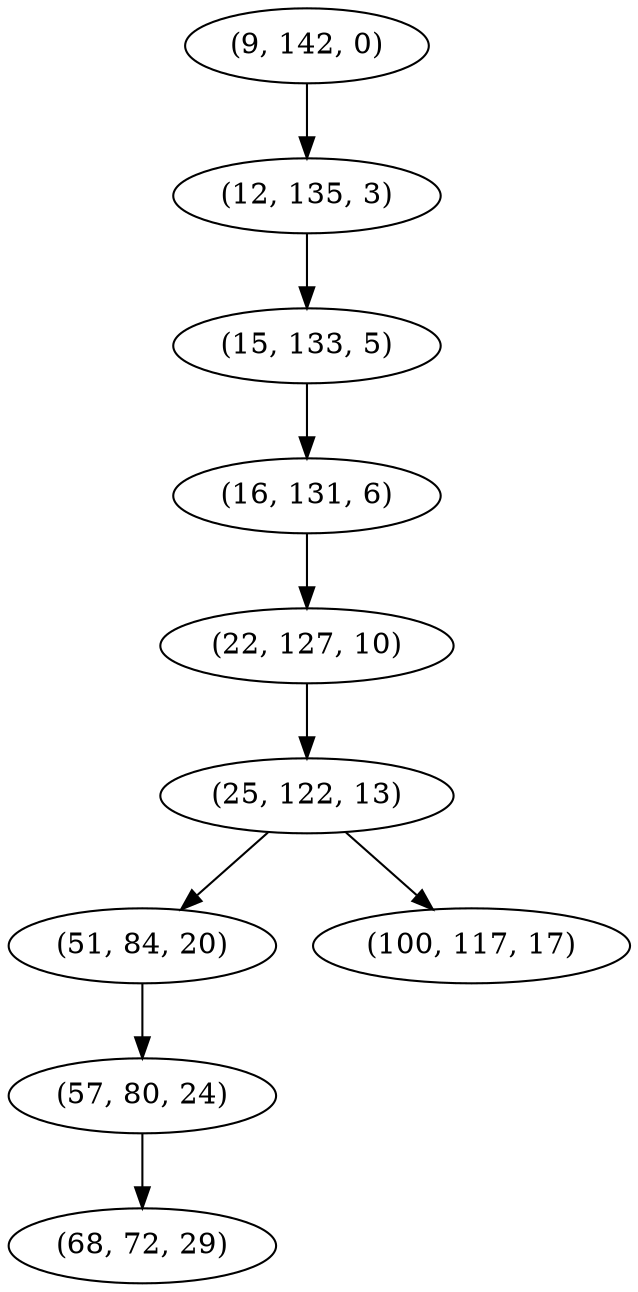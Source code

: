 digraph tree {
    "(9, 142, 0)";
    "(12, 135, 3)";
    "(15, 133, 5)";
    "(16, 131, 6)";
    "(22, 127, 10)";
    "(25, 122, 13)";
    "(51, 84, 20)";
    "(57, 80, 24)";
    "(68, 72, 29)";
    "(100, 117, 17)";
    "(9, 142, 0)" -> "(12, 135, 3)";
    "(12, 135, 3)" -> "(15, 133, 5)";
    "(15, 133, 5)" -> "(16, 131, 6)";
    "(16, 131, 6)" -> "(22, 127, 10)";
    "(22, 127, 10)" -> "(25, 122, 13)";
    "(25, 122, 13)" -> "(51, 84, 20)";
    "(25, 122, 13)" -> "(100, 117, 17)";
    "(51, 84, 20)" -> "(57, 80, 24)";
    "(57, 80, 24)" -> "(68, 72, 29)";
}
